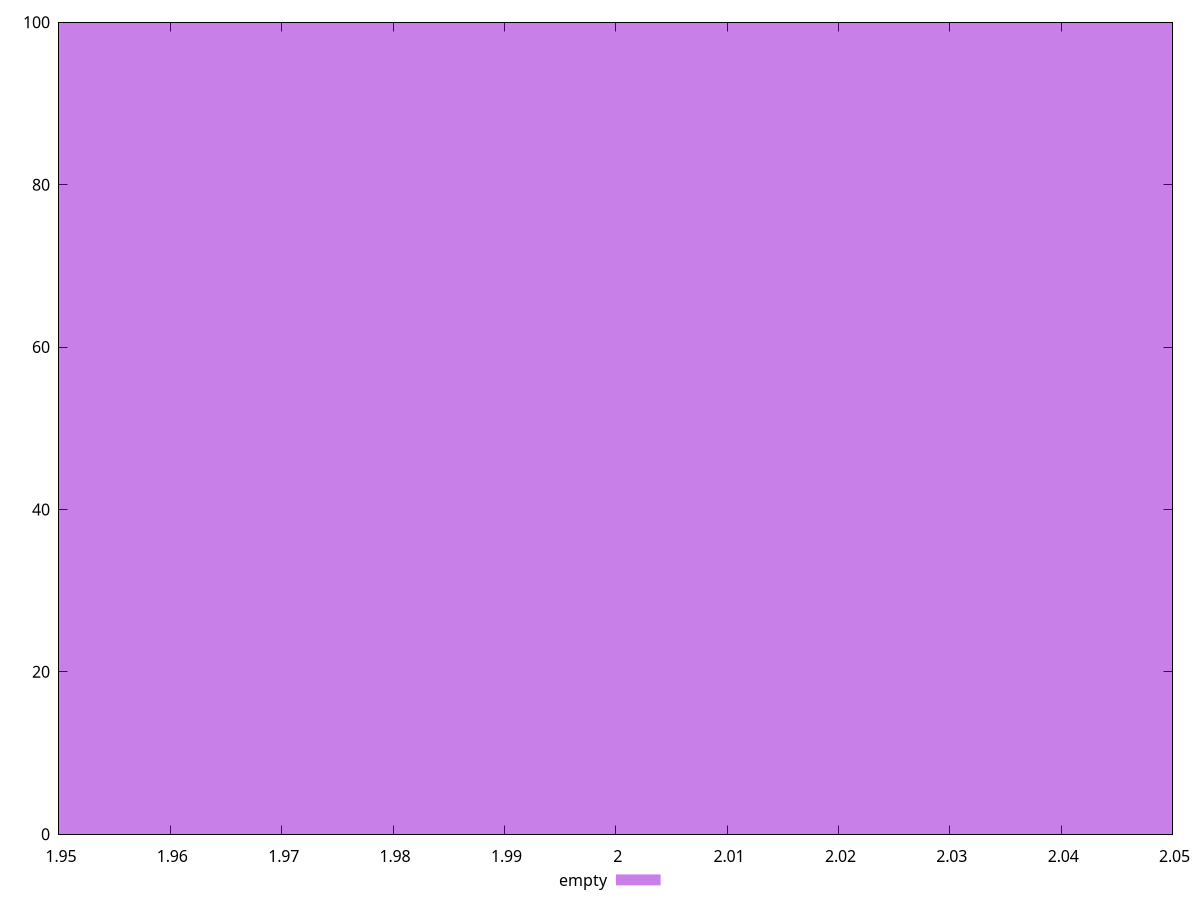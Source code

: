 $_empty <<EOF
2 100
EOF
set key outside below
set terminal pngcairo
set output "report_00006_2020-11-02T20-21-41.718Z/dom-size/empty//raw_hist.png"
set yrange [0:100]
set boxwidth 0.1
set style fill transparent solid 0.5 noborder
plot $_empty title "empty" with boxes ,